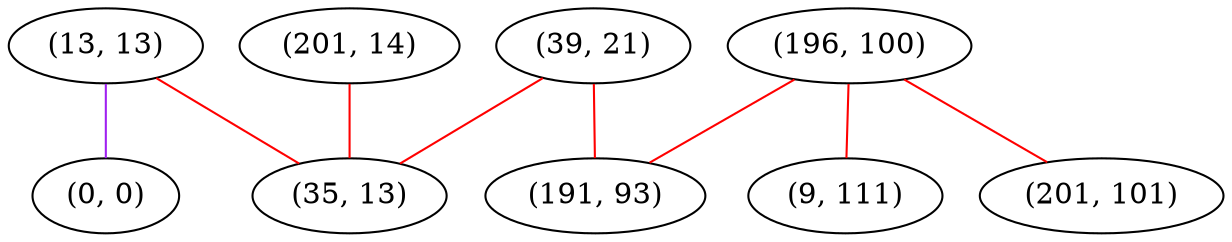 graph "" {
"(39, 21)";
"(201, 14)";
"(13, 13)";
"(35, 13)";
"(196, 100)";
"(0, 0)";
"(191, 93)";
"(201, 101)";
"(9, 111)";
"(39, 21)" -- "(191, 93)"  [color=red, key=0, weight=1];
"(39, 21)" -- "(35, 13)"  [color=red, key=0, weight=1];
"(201, 14)" -- "(35, 13)"  [color=red, key=0, weight=1];
"(13, 13)" -- "(0, 0)"  [color=purple, key=0, weight=4];
"(13, 13)" -- "(35, 13)"  [color=red, key=0, weight=1];
"(196, 100)" -- "(201, 101)"  [color=red, key=0, weight=1];
"(196, 100)" -- "(191, 93)"  [color=red, key=0, weight=1];
"(196, 100)" -- "(9, 111)"  [color=red, key=0, weight=1];
}
